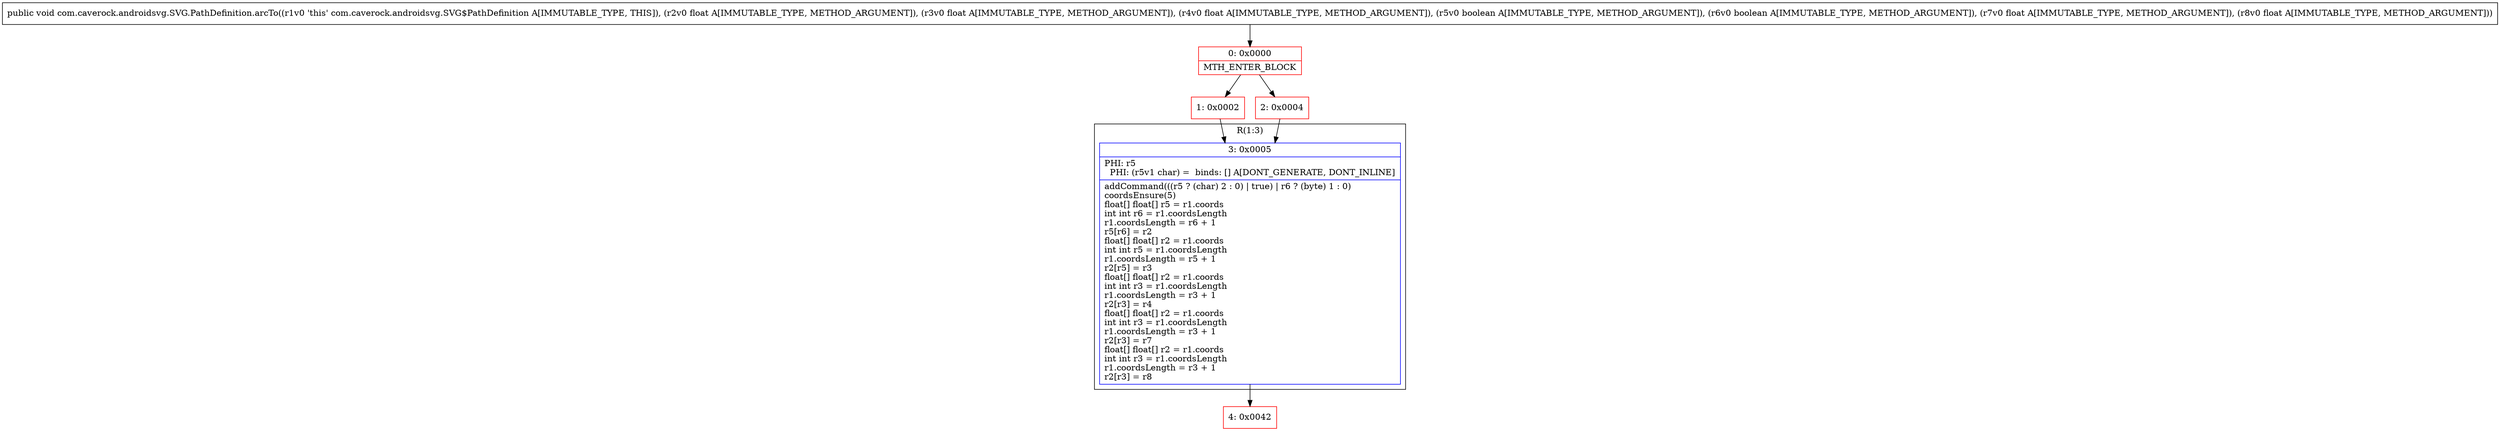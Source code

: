 digraph "CFG forcom.caverock.androidsvg.SVG.PathDefinition.arcTo(FFFZZFF)V" {
subgraph cluster_Region_713464159 {
label = "R(1:3)";
node [shape=record,color=blue];
Node_3 [shape=record,label="{3\:\ 0x0005|PHI: r5 \l  PHI: (r5v1 char) =  binds: [] A[DONT_GENERATE, DONT_INLINE]\l|addCommand(((r5 ? (char) 2 : 0) \| true) \| r6 ? (byte) 1 : 0)\lcoordsEnsure(5)\lfloat[] float[] r5 = r1.coords\lint int r6 = r1.coordsLength\lr1.coordsLength = r6 + 1\lr5[r6] = r2\lfloat[] float[] r2 = r1.coords\lint int r5 = r1.coordsLength\lr1.coordsLength = r5 + 1\lr2[r5] = r3\lfloat[] float[] r2 = r1.coords\lint int r3 = r1.coordsLength\lr1.coordsLength = r3 + 1\lr2[r3] = r4\lfloat[] float[] r2 = r1.coords\lint int r3 = r1.coordsLength\lr1.coordsLength = r3 + 1\lr2[r3] = r7\lfloat[] float[] r2 = r1.coords\lint int r3 = r1.coordsLength\lr1.coordsLength = r3 + 1\lr2[r3] = r8\l}"];
}
Node_0 [shape=record,color=red,label="{0\:\ 0x0000|MTH_ENTER_BLOCK\l}"];
Node_1 [shape=record,color=red,label="{1\:\ 0x0002}"];
Node_2 [shape=record,color=red,label="{2\:\ 0x0004}"];
Node_4 [shape=record,color=red,label="{4\:\ 0x0042}"];
MethodNode[shape=record,label="{public void com.caverock.androidsvg.SVG.PathDefinition.arcTo((r1v0 'this' com.caverock.androidsvg.SVG$PathDefinition A[IMMUTABLE_TYPE, THIS]), (r2v0 float A[IMMUTABLE_TYPE, METHOD_ARGUMENT]), (r3v0 float A[IMMUTABLE_TYPE, METHOD_ARGUMENT]), (r4v0 float A[IMMUTABLE_TYPE, METHOD_ARGUMENT]), (r5v0 boolean A[IMMUTABLE_TYPE, METHOD_ARGUMENT]), (r6v0 boolean A[IMMUTABLE_TYPE, METHOD_ARGUMENT]), (r7v0 float A[IMMUTABLE_TYPE, METHOD_ARGUMENT]), (r8v0 float A[IMMUTABLE_TYPE, METHOD_ARGUMENT])) }"];
MethodNode -> Node_0;
Node_3 -> Node_4;
Node_0 -> Node_1;
Node_0 -> Node_2;
Node_1 -> Node_3;
Node_2 -> Node_3;
}

